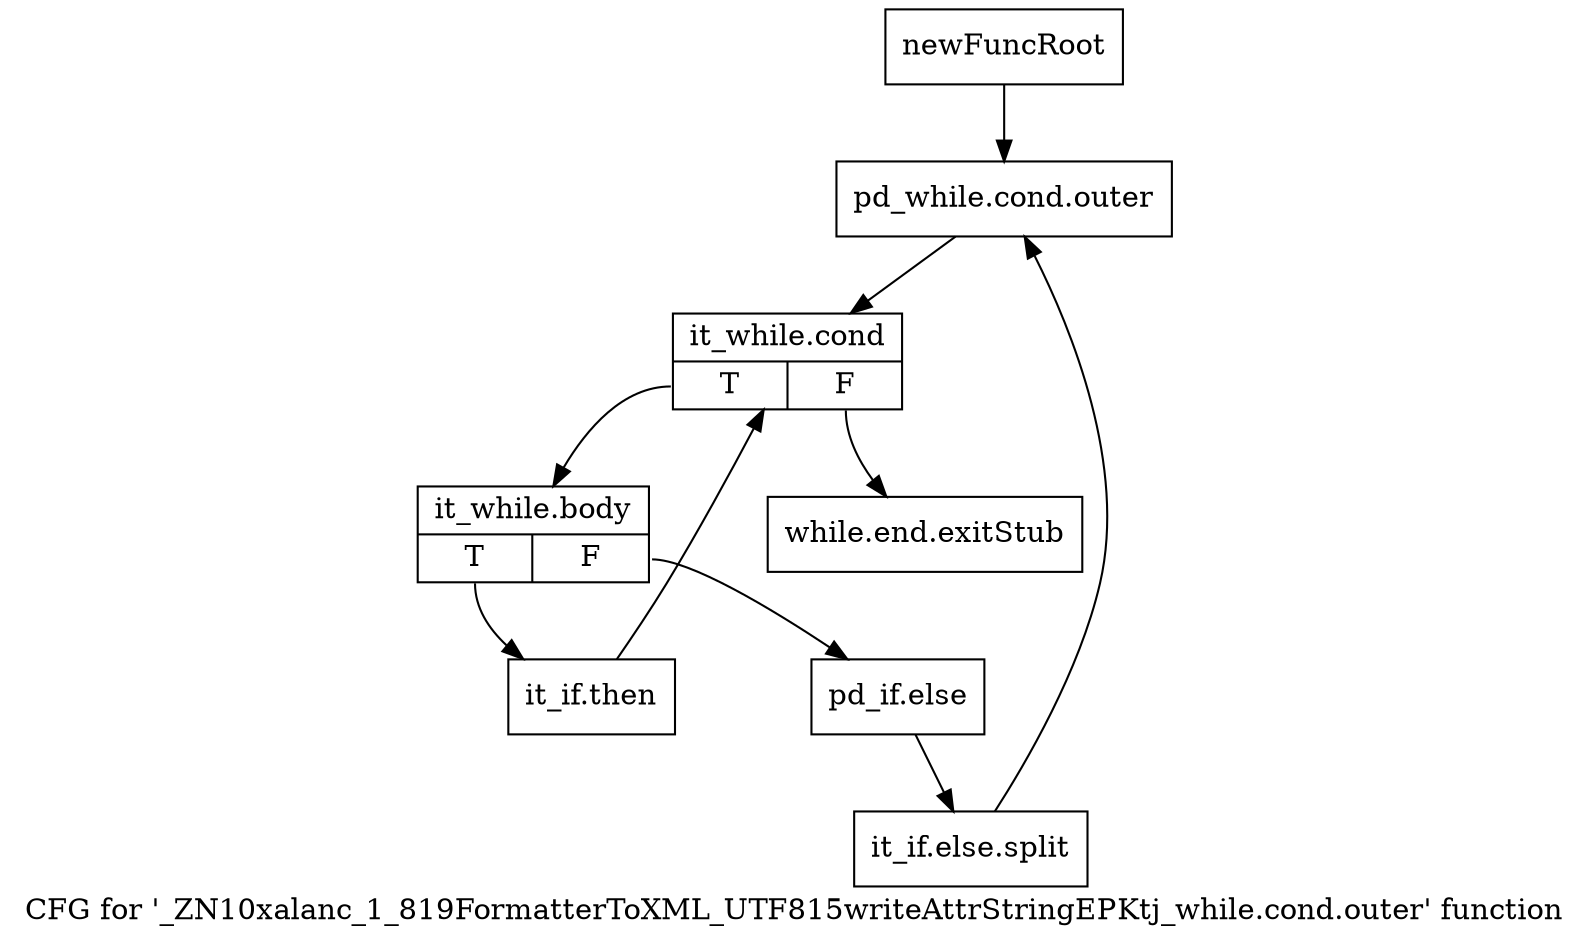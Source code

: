 digraph "CFG for '_ZN10xalanc_1_819FormatterToXML_UTF815writeAttrStringEPKtj_while.cond.outer' function" {
	label="CFG for '_ZN10xalanc_1_819FormatterToXML_UTF815writeAttrStringEPKtj_while.cond.outer' function";

	Node0x9dc7cf0 [shape=record,label="{newFuncRoot}"];
	Node0x9dc7cf0 -> Node0x9dc81d0;
	Node0x9dc8180 [shape=record,label="{while.end.exitStub}"];
	Node0x9dc81d0 [shape=record,label="{pd_while.cond.outer}"];
	Node0x9dc81d0 -> Node0x9dc8220;
	Node0x9dc8220 [shape=record,label="{it_while.cond|{<s0>T|<s1>F}}"];
	Node0x9dc8220:s0 -> Node0x9dc8270;
	Node0x9dc8220:s1 -> Node0x9dc8180;
	Node0x9dc8270 [shape=record,label="{it_while.body|{<s0>T|<s1>F}}"];
	Node0x9dc8270:s0 -> Node0x9dc8310;
	Node0x9dc8270:s1 -> Node0x9dc82c0;
	Node0x9dc82c0 [shape=record,label="{pd_if.else}"];
	Node0x9dc82c0 -> Node0xd021d20;
	Node0xd021d20 [shape=record,label="{it_if.else.split}"];
	Node0xd021d20 -> Node0x9dc81d0;
	Node0x9dc8310 [shape=record,label="{it_if.then}"];
	Node0x9dc8310 -> Node0x9dc8220;
}
